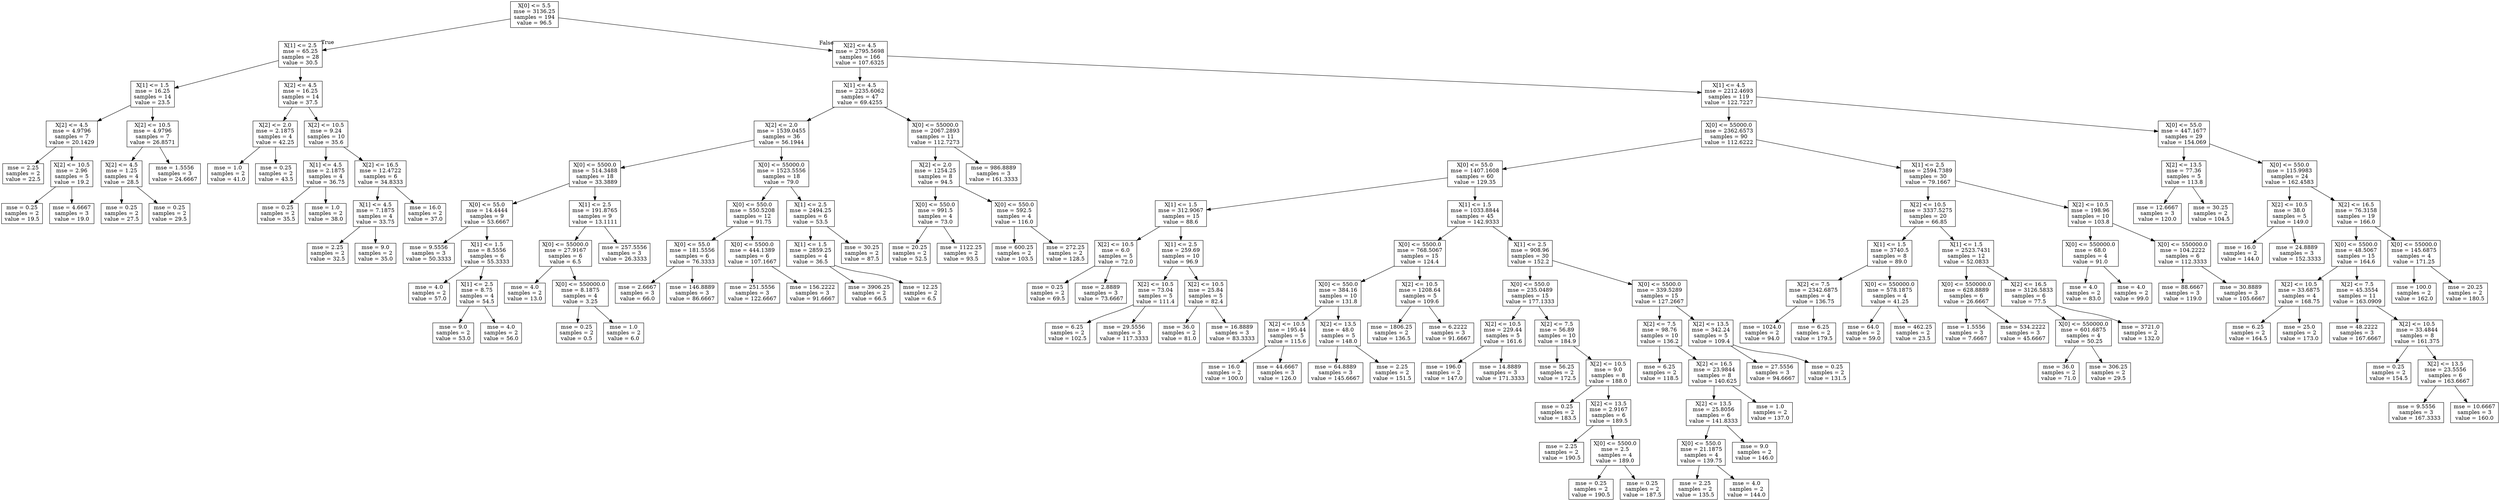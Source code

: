 digraph Tree {
node [shape=box] ;
0 [label="X[0] <= 5.5\nmse = 3136.25\nsamples = 194\nvalue = 96.5"] ;
1 [label="X[1] <= 2.5\nmse = 65.25\nsamples = 28\nvalue = 30.5"] ;
0 -> 1 [labeldistance=2.5, labelangle=45, headlabel="True"] ;
2 [label="X[1] <= 1.5\nmse = 16.25\nsamples = 14\nvalue = 23.5"] ;
1 -> 2 ;
3 [label="X[2] <= 4.5\nmse = 4.9796\nsamples = 7\nvalue = 20.1429"] ;
2 -> 3 ;
4 [label="mse = 2.25\nsamples = 2\nvalue = 22.5"] ;
3 -> 4 ;
5 [label="X[2] <= 10.5\nmse = 2.96\nsamples = 5\nvalue = 19.2"] ;
3 -> 5 ;
6 [label="mse = 0.25\nsamples = 2\nvalue = 19.5"] ;
5 -> 6 ;
7 [label="mse = 4.6667\nsamples = 3\nvalue = 19.0"] ;
5 -> 7 ;
8 [label="X[2] <= 10.5\nmse = 4.9796\nsamples = 7\nvalue = 26.8571"] ;
2 -> 8 ;
9 [label="X[2] <= 4.5\nmse = 1.25\nsamples = 4\nvalue = 28.5"] ;
8 -> 9 ;
10 [label="mse = 0.25\nsamples = 2\nvalue = 27.5"] ;
9 -> 10 ;
11 [label="mse = 0.25\nsamples = 2\nvalue = 29.5"] ;
9 -> 11 ;
12 [label="mse = 1.5556\nsamples = 3\nvalue = 24.6667"] ;
8 -> 12 ;
13 [label="X[2] <= 4.5\nmse = 16.25\nsamples = 14\nvalue = 37.5"] ;
1 -> 13 ;
14 [label="X[2] <= 2.0\nmse = 2.1875\nsamples = 4\nvalue = 42.25"] ;
13 -> 14 ;
15 [label="mse = 1.0\nsamples = 2\nvalue = 41.0"] ;
14 -> 15 ;
16 [label="mse = 0.25\nsamples = 2\nvalue = 43.5"] ;
14 -> 16 ;
17 [label="X[2] <= 10.5\nmse = 9.24\nsamples = 10\nvalue = 35.6"] ;
13 -> 17 ;
18 [label="X[1] <= 4.5\nmse = 2.1875\nsamples = 4\nvalue = 36.75"] ;
17 -> 18 ;
19 [label="mse = 0.25\nsamples = 2\nvalue = 35.5"] ;
18 -> 19 ;
20 [label="mse = 1.0\nsamples = 2\nvalue = 38.0"] ;
18 -> 20 ;
21 [label="X[2] <= 16.5\nmse = 12.4722\nsamples = 6\nvalue = 34.8333"] ;
17 -> 21 ;
22 [label="X[1] <= 4.5\nmse = 7.1875\nsamples = 4\nvalue = 33.75"] ;
21 -> 22 ;
23 [label="mse = 2.25\nsamples = 2\nvalue = 32.5"] ;
22 -> 23 ;
24 [label="mse = 9.0\nsamples = 2\nvalue = 35.0"] ;
22 -> 24 ;
25 [label="mse = 16.0\nsamples = 2\nvalue = 37.0"] ;
21 -> 25 ;
26 [label="X[2] <= 4.5\nmse = 2795.5698\nsamples = 166\nvalue = 107.6325"] ;
0 -> 26 [labeldistance=2.5, labelangle=-45, headlabel="False"] ;
27 [label="X[1] <= 4.5\nmse = 2235.6062\nsamples = 47\nvalue = 69.4255"] ;
26 -> 27 ;
28 [label="X[2] <= 2.0\nmse = 1539.0455\nsamples = 36\nvalue = 56.1944"] ;
27 -> 28 ;
29 [label="X[0] <= 5500.0\nmse = 514.3488\nsamples = 18\nvalue = 33.3889"] ;
28 -> 29 ;
30 [label="X[0] <= 55.0\nmse = 14.4444\nsamples = 9\nvalue = 53.6667"] ;
29 -> 30 ;
31 [label="mse = 9.5556\nsamples = 3\nvalue = 50.3333"] ;
30 -> 31 ;
32 [label="X[1] <= 1.5\nmse = 8.5556\nsamples = 6\nvalue = 55.3333"] ;
30 -> 32 ;
33 [label="mse = 4.0\nsamples = 2\nvalue = 57.0"] ;
32 -> 33 ;
34 [label="X[1] <= 2.5\nmse = 8.75\nsamples = 4\nvalue = 54.5"] ;
32 -> 34 ;
35 [label="mse = 9.0\nsamples = 2\nvalue = 53.0"] ;
34 -> 35 ;
36 [label="mse = 4.0\nsamples = 2\nvalue = 56.0"] ;
34 -> 36 ;
37 [label="X[1] <= 2.5\nmse = 191.8765\nsamples = 9\nvalue = 13.1111"] ;
29 -> 37 ;
38 [label="X[0] <= 55000.0\nmse = 27.9167\nsamples = 6\nvalue = 6.5"] ;
37 -> 38 ;
39 [label="mse = 4.0\nsamples = 2\nvalue = 13.0"] ;
38 -> 39 ;
40 [label="X[0] <= 550000.0\nmse = 8.1875\nsamples = 4\nvalue = 3.25"] ;
38 -> 40 ;
41 [label="mse = 0.25\nsamples = 2\nvalue = 0.5"] ;
40 -> 41 ;
42 [label="mse = 1.0\nsamples = 2\nvalue = 6.0"] ;
40 -> 42 ;
43 [label="mse = 257.5556\nsamples = 3\nvalue = 26.3333"] ;
37 -> 43 ;
44 [label="X[0] <= 55000.0\nmse = 1523.5556\nsamples = 18\nvalue = 79.0"] ;
28 -> 44 ;
45 [label="X[0] <= 550.0\nmse = 550.5208\nsamples = 12\nvalue = 91.75"] ;
44 -> 45 ;
46 [label="X[0] <= 55.0\nmse = 181.5556\nsamples = 6\nvalue = 76.3333"] ;
45 -> 46 ;
47 [label="mse = 2.6667\nsamples = 3\nvalue = 66.0"] ;
46 -> 47 ;
48 [label="mse = 146.8889\nsamples = 3\nvalue = 86.6667"] ;
46 -> 48 ;
49 [label="X[0] <= 5500.0\nmse = 444.1389\nsamples = 6\nvalue = 107.1667"] ;
45 -> 49 ;
50 [label="mse = 251.5556\nsamples = 3\nvalue = 122.6667"] ;
49 -> 50 ;
51 [label="mse = 156.2222\nsamples = 3\nvalue = 91.6667"] ;
49 -> 51 ;
52 [label="X[1] <= 2.5\nmse = 2494.25\nsamples = 6\nvalue = 53.5"] ;
44 -> 52 ;
53 [label="X[1] <= 1.5\nmse = 2859.25\nsamples = 4\nvalue = 36.5"] ;
52 -> 53 ;
54 [label="mse = 3906.25\nsamples = 2\nvalue = 66.5"] ;
53 -> 54 ;
55 [label="mse = 12.25\nsamples = 2\nvalue = 6.5"] ;
53 -> 55 ;
56 [label="mse = 30.25\nsamples = 2\nvalue = 87.5"] ;
52 -> 56 ;
57 [label="X[0] <= 55000.0\nmse = 2067.2893\nsamples = 11\nvalue = 112.7273"] ;
27 -> 57 ;
58 [label="X[2] <= 2.0\nmse = 1254.25\nsamples = 8\nvalue = 94.5"] ;
57 -> 58 ;
59 [label="X[0] <= 550.0\nmse = 991.5\nsamples = 4\nvalue = 73.0"] ;
58 -> 59 ;
60 [label="mse = 20.25\nsamples = 2\nvalue = 52.5"] ;
59 -> 60 ;
61 [label="mse = 1122.25\nsamples = 2\nvalue = 93.5"] ;
59 -> 61 ;
62 [label="X[0] <= 550.0\nmse = 592.5\nsamples = 4\nvalue = 116.0"] ;
58 -> 62 ;
63 [label="mse = 600.25\nsamples = 2\nvalue = 103.5"] ;
62 -> 63 ;
64 [label="mse = 272.25\nsamples = 2\nvalue = 128.5"] ;
62 -> 64 ;
65 [label="mse = 986.8889\nsamples = 3\nvalue = 161.3333"] ;
57 -> 65 ;
66 [label="X[1] <= 4.5\nmse = 2212.4693\nsamples = 119\nvalue = 122.7227"] ;
26 -> 66 ;
67 [label="X[0] <= 55000.0\nmse = 2362.6573\nsamples = 90\nvalue = 112.6222"] ;
66 -> 67 ;
68 [label="X[0] <= 55.0\nmse = 1407.1608\nsamples = 60\nvalue = 129.35"] ;
67 -> 68 ;
69 [label="X[1] <= 1.5\nmse = 312.9067\nsamples = 15\nvalue = 88.6"] ;
68 -> 69 ;
70 [label="X[2] <= 10.5\nmse = 6.0\nsamples = 5\nvalue = 72.0"] ;
69 -> 70 ;
71 [label="mse = 0.25\nsamples = 2\nvalue = 69.5"] ;
70 -> 71 ;
72 [label="mse = 2.8889\nsamples = 3\nvalue = 73.6667"] ;
70 -> 72 ;
73 [label="X[1] <= 2.5\nmse = 259.69\nsamples = 10\nvalue = 96.9"] ;
69 -> 73 ;
74 [label="X[2] <= 10.5\nmse = 73.04\nsamples = 5\nvalue = 111.4"] ;
73 -> 74 ;
75 [label="mse = 6.25\nsamples = 2\nvalue = 102.5"] ;
74 -> 75 ;
76 [label="mse = 29.5556\nsamples = 3\nvalue = 117.3333"] ;
74 -> 76 ;
77 [label="X[2] <= 10.5\nmse = 25.84\nsamples = 5\nvalue = 82.4"] ;
73 -> 77 ;
78 [label="mse = 36.0\nsamples = 2\nvalue = 81.0"] ;
77 -> 78 ;
79 [label="mse = 16.8889\nsamples = 3\nvalue = 83.3333"] ;
77 -> 79 ;
80 [label="X[1] <= 1.5\nmse = 1033.8844\nsamples = 45\nvalue = 142.9333"] ;
68 -> 80 ;
81 [label="X[0] <= 5500.0\nmse = 768.5067\nsamples = 15\nvalue = 124.4"] ;
80 -> 81 ;
82 [label="X[0] <= 550.0\nmse = 384.16\nsamples = 10\nvalue = 131.8"] ;
81 -> 82 ;
83 [label="X[2] <= 10.5\nmse = 195.44\nsamples = 5\nvalue = 115.6"] ;
82 -> 83 ;
84 [label="mse = 16.0\nsamples = 2\nvalue = 100.0"] ;
83 -> 84 ;
85 [label="mse = 44.6667\nsamples = 3\nvalue = 126.0"] ;
83 -> 85 ;
86 [label="X[2] <= 13.5\nmse = 48.0\nsamples = 5\nvalue = 148.0"] ;
82 -> 86 ;
87 [label="mse = 64.8889\nsamples = 3\nvalue = 145.6667"] ;
86 -> 87 ;
88 [label="mse = 2.25\nsamples = 2\nvalue = 151.5"] ;
86 -> 88 ;
89 [label="X[2] <= 10.5\nmse = 1208.64\nsamples = 5\nvalue = 109.6"] ;
81 -> 89 ;
90 [label="mse = 1806.25\nsamples = 2\nvalue = 136.5"] ;
89 -> 90 ;
91 [label="mse = 6.2222\nsamples = 3\nvalue = 91.6667"] ;
89 -> 91 ;
92 [label="X[1] <= 2.5\nmse = 908.96\nsamples = 30\nvalue = 152.2"] ;
80 -> 92 ;
93 [label="X[0] <= 550.0\nmse = 235.0489\nsamples = 15\nvalue = 177.1333"] ;
92 -> 93 ;
94 [label="X[2] <= 10.5\nmse = 229.44\nsamples = 5\nvalue = 161.6"] ;
93 -> 94 ;
95 [label="mse = 196.0\nsamples = 2\nvalue = 147.0"] ;
94 -> 95 ;
96 [label="mse = 14.8889\nsamples = 3\nvalue = 171.3333"] ;
94 -> 96 ;
97 [label="X[2] <= 7.5\nmse = 56.89\nsamples = 10\nvalue = 184.9"] ;
93 -> 97 ;
98 [label="mse = 56.25\nsamples = 2\nvalue = 172.5"] ;
97 -> 98 ;
99 [label="X[2] <= 10.5\nmse = 9.0\nsamples = 8\nvalue = 188.0"] ;
97 -> 99 ;
100 [label="mse = 0.25\nsamples = 2\nvalue = 183.5"] ;
99 -> 100 ;
101 [label="X[2] <= 13.5\nmse = 2.9167\nsamples = 6\nvalue = 189.5"] ;
99 -> 101 ;
102 [label="mse = 2.25\nsamples = 2\nvalue = 190.5"] ;
101 -> 102 ;
103 [label="X[0] <= 5500.0\nmse = 2.5\nsamples = 4\nvalue = 189.0"] ;
101 -> 103 ;
104 [label="mse = 0.25\nsamples = 2\nvalue = 190.5"] ;
103 -> 104 ;
105 [label="mse = 0.25\nsamples = 2\nvalue = 187.5"] ;
103 -> 105 ;
106 [label="X[0] <= 5500.0\nmse = 339.5289\nsamples = 15\nvalue = 127.2667"] ;
92 -> 106 ;
107 [label="X[2] <= 7.5\nmse = 98.76\nsamples = 10\nvalue = 136.2"] ;
106 -> 107 ;
108 [label="mse = 6.25\nsamples = 2\nvalue = 118.5"] ;
107 -> 108 ;
109 [label="X[2] <= 16.5\nmse = 23.9844\nsamples = 8\nvalue = 140.625"] ;
107 -> 109 ;
110 [label="X[2] <= 13.5\nmse = 25.8056\nsamples = 6\nvalue = 141.8333"] ;
109 -> 110 ;
111 [label="X[0] <= 550.0\nmse = 21.1875\nsamples = 4\nvalue = 139.75"] ;
110 -> 111 ;
112 [label="mse = 2.25\nsamples = 2\nvalue = 135.5"] ;
111 -> 112 ;
113 [label="mse = 4.0\nsamples = 2\nvalue = 144.0"] ;
111 -> 113 ;
114 [label="mse = 9.0\nsamples = 2\nvalue = 146.0"] ;
110 -> 114 ;
115 [label="mse = 1.0\nsamples = 2\nvalue = 137.0"] ;
109 -> 115 ;
116 [label="X[2] <= 13.5\nmse = 342.24\nsamples = 5\nvalue = 109.4"] ;
106 -> 116 ;
117 [label="mse = 27.5556\nsamples = 3\nvalue = 94.6667"] ;
116 -> 117 ;
118 [label="mse = 0.25\nsamples = 2\nvalue = 131.5"] ;
116 -> 118 ;
119 [label="X[1] <= 2.5\nmse = 2594.7389\nsamples = 30\nvalue = 79.1667"] ;
67 -> 119 ;
120 [label="X[2] <= 10.5\nmse = 3337.5275\nsamples = 20\nvalue = 66.85"] ;
119 -> 120 ;
121 [label="X[1] <= 1.5\nmse = 3740.5\nsamples = 8\nvalue = 89.0"] ;
120 -> 121 ;
122 [label="X[2] <= 7.5\nmse = 2342.6875\nsamples = 4\nvalue = 136.75"] ;
121 -> 122 ;
123 [label="mse = 1024.0\nsamples = 2\nvalue = 94.0"] ;
122 -> 123 ;
124 [label="mse = 6.25\nsamples = 2\nvalue = 179.5"] ;
122 -> 124 ;
125 [label="X[0] <= 550000.0\nmse = 578.1875\nsamples = 4\nvalue = 41.25"] ;
121 -> 125 ;
126 [label="mse = 64.0\nsamples = 2\nvalue = 59.0"] ;
125 -> 126 ;
127 [label="mse = 462.25\nsamples = 2\nvalue = 23.5"] ;
125 -> 127 ;
128 [label="X[1] <= 1.5\nmse = 2523.7431\nsamples = 12\nvalue = 52.0833"] ;
120 -> 128 ;
129 [label="X[0] <= 550000.0\nmse = 628.8889\nsamples = 6\nvalue = 26.6667"] ;
128 -> 129 ;
130 [label="mse = 1.5556\nsamples = 3\nvalue = 7.6667"] ;
129 -> 130 ;
131 [label="mse = 534.2222\nsamples = 3\nvalue = 45.6667"] ;
129 -> 131 ;
132 [label="X[2] <= 16.5\nmse = 3126.5833\nsamples = 6\nvalue = 77.5"] ;
128 -> 132 ;
133 [label="X[0] <= 550000.0\nmse = 601.6875\nsamples = 4\nvalue = 50.25"] ;
132 -> 133 ;
134 [label="mse = 36.0\nsamples = 2\nvalue = 71.0"] ;
133 -> 134 ;
135 [label="mse = 306.25\nsamples = 2\nvalue = 29.5"] ;
133 -> 135 ;
136 [label="mse = 3721.0\nsamples = 2\nvalue = 132.0"] ;
132 -> 136 ;
137 [label="X[2] <= 10.5\nmse = 198.96\nsamples = 10\nvalue = 103.8"] ;
119 -> 137 ;
138 [label="X[0] <= 550000.0\nmse = 68.0\nsamples = 4\nvalue = 91.0"] ;
137 -> 138 ;
139 [label="mse = 4.0\nsamples = 2\nvalue = 83.0"] ;
138 -> 139 ;
140 [label="mse = 4.0\nsamples = 2\nvalue = 99.0"] ;
138 -> 140 ;
141 [label="X[0] <= 550000.0\nmse = 104.2222\nsamples = 6\nvalue = 112.3333"] ;
137 -> 141 ;
142 [label="mse = 88.6667\nsamples = 3\nvalue = 119.0"] ;
141 -> 142 ;
143 [label="mse = 30.8889\nsamples = 3\nvalue = 105.6667"] ;
141 -> 143 ;
144 [label="X[0] <= 55.0\nmse = 447.1677\nsamples = 29\nvalue = 154.069"] ;
66 -> 144 ;
145 [label="X[2] <= 13.5\nmse = 77.36\nsamples = 5\nvalue = 113.8"] ;
144 -> 145 ;
146 [label="mse = 12.6667\nsamples = 3\nvalue = 120.0"] ;
145 -> 146 ;
147 [label="mse = 30.25\nsamples = 2\nvalue = 104.5"] ;
145 -> 147 ;
148 [label="X[0] <= 550.0\nmse = 115.9983\nsamples = 24\nvalue = 162.4583"] ;
144 -> 148 ;
149 [label="X[2] <= 10.5\nmse = 38.0\nsamples = 5\nvalue = 149.0"] ;
148 -> 149 ;
150 [label="mse = 16.0\nsamples = 2\nvalue = 144.0"] ;
149 -> 150 ;
151 [label="mse = 24.8889\nsamples = 3\nvalue = 152.3333"] ;
149 -> 151 ;
152 [label="X[2] <= 16.5\nmse = 76.3158\nsamples = 19\nvalue = 166.0"] ;
148 -> 152 ;
153 [label="X[0] <= 5500.0\nmse = 48.5067\nsamples = 15\nvalue = 164.6"] ;
152 -> 153 ;
154 [label="X[2] <= 10.5\nmse = 33.6875\nsamples = 4\nvalue = 168.75"] ;
153 -> 154 ;
155 [label="mse = 6.25\nsamples = 2\nvalue = 164.5"] ;
154 -> 155 ;
156 [label="mse = 25.0\nsamples = 2\nvalue = 173.0"] ;
154 -> 156 ;
157 [label="X[2] <= 7.5\nmse = 45.3554\nsamples = 11\nvalue = 163.0909"] ;
153 -> 157 ;
158 [label="mse = 48.2222\nsamples = 3\nvalue = 167.6667"] ;
157 -> 158 ;
159 [label="X[2] <= 10.5\nmse = 33.4844\nsamples = 8\nvalue = 161.375"] ;
157 -> 159 ;
160 [label="mse = 0.25\nsamples = 2\nvalue = 154.5"] ;
159 -> 160 ;
161 [label="X[2] <= 13.5\nmse = 23.5556\nsamples = 6\nvalue = 163.6667"] ;
159 -> 161 ;
162 [label="mse = 9.5556\nsamples = 3\nvalue = 167.3333"] ;
161 -> 162 ;
163 [label="mse = 10.6667\nsamples = 3\nvalue = 160.0"] ;
161 -> 163 ;
164 [label="X[0] <= 55000.0\nmse = 145.6875\nsamples = 4\nvalue = 171.25"] ;
152 -> 164 ;
165 [label="mse = 100.0\nsamples = 2\nvalue = 162.0"] ;
164 -> 165 ;
166 [label="mse = 20.25\nsamples = 2\nvalue = 180.5"] ;
164 -> 166 ;
}